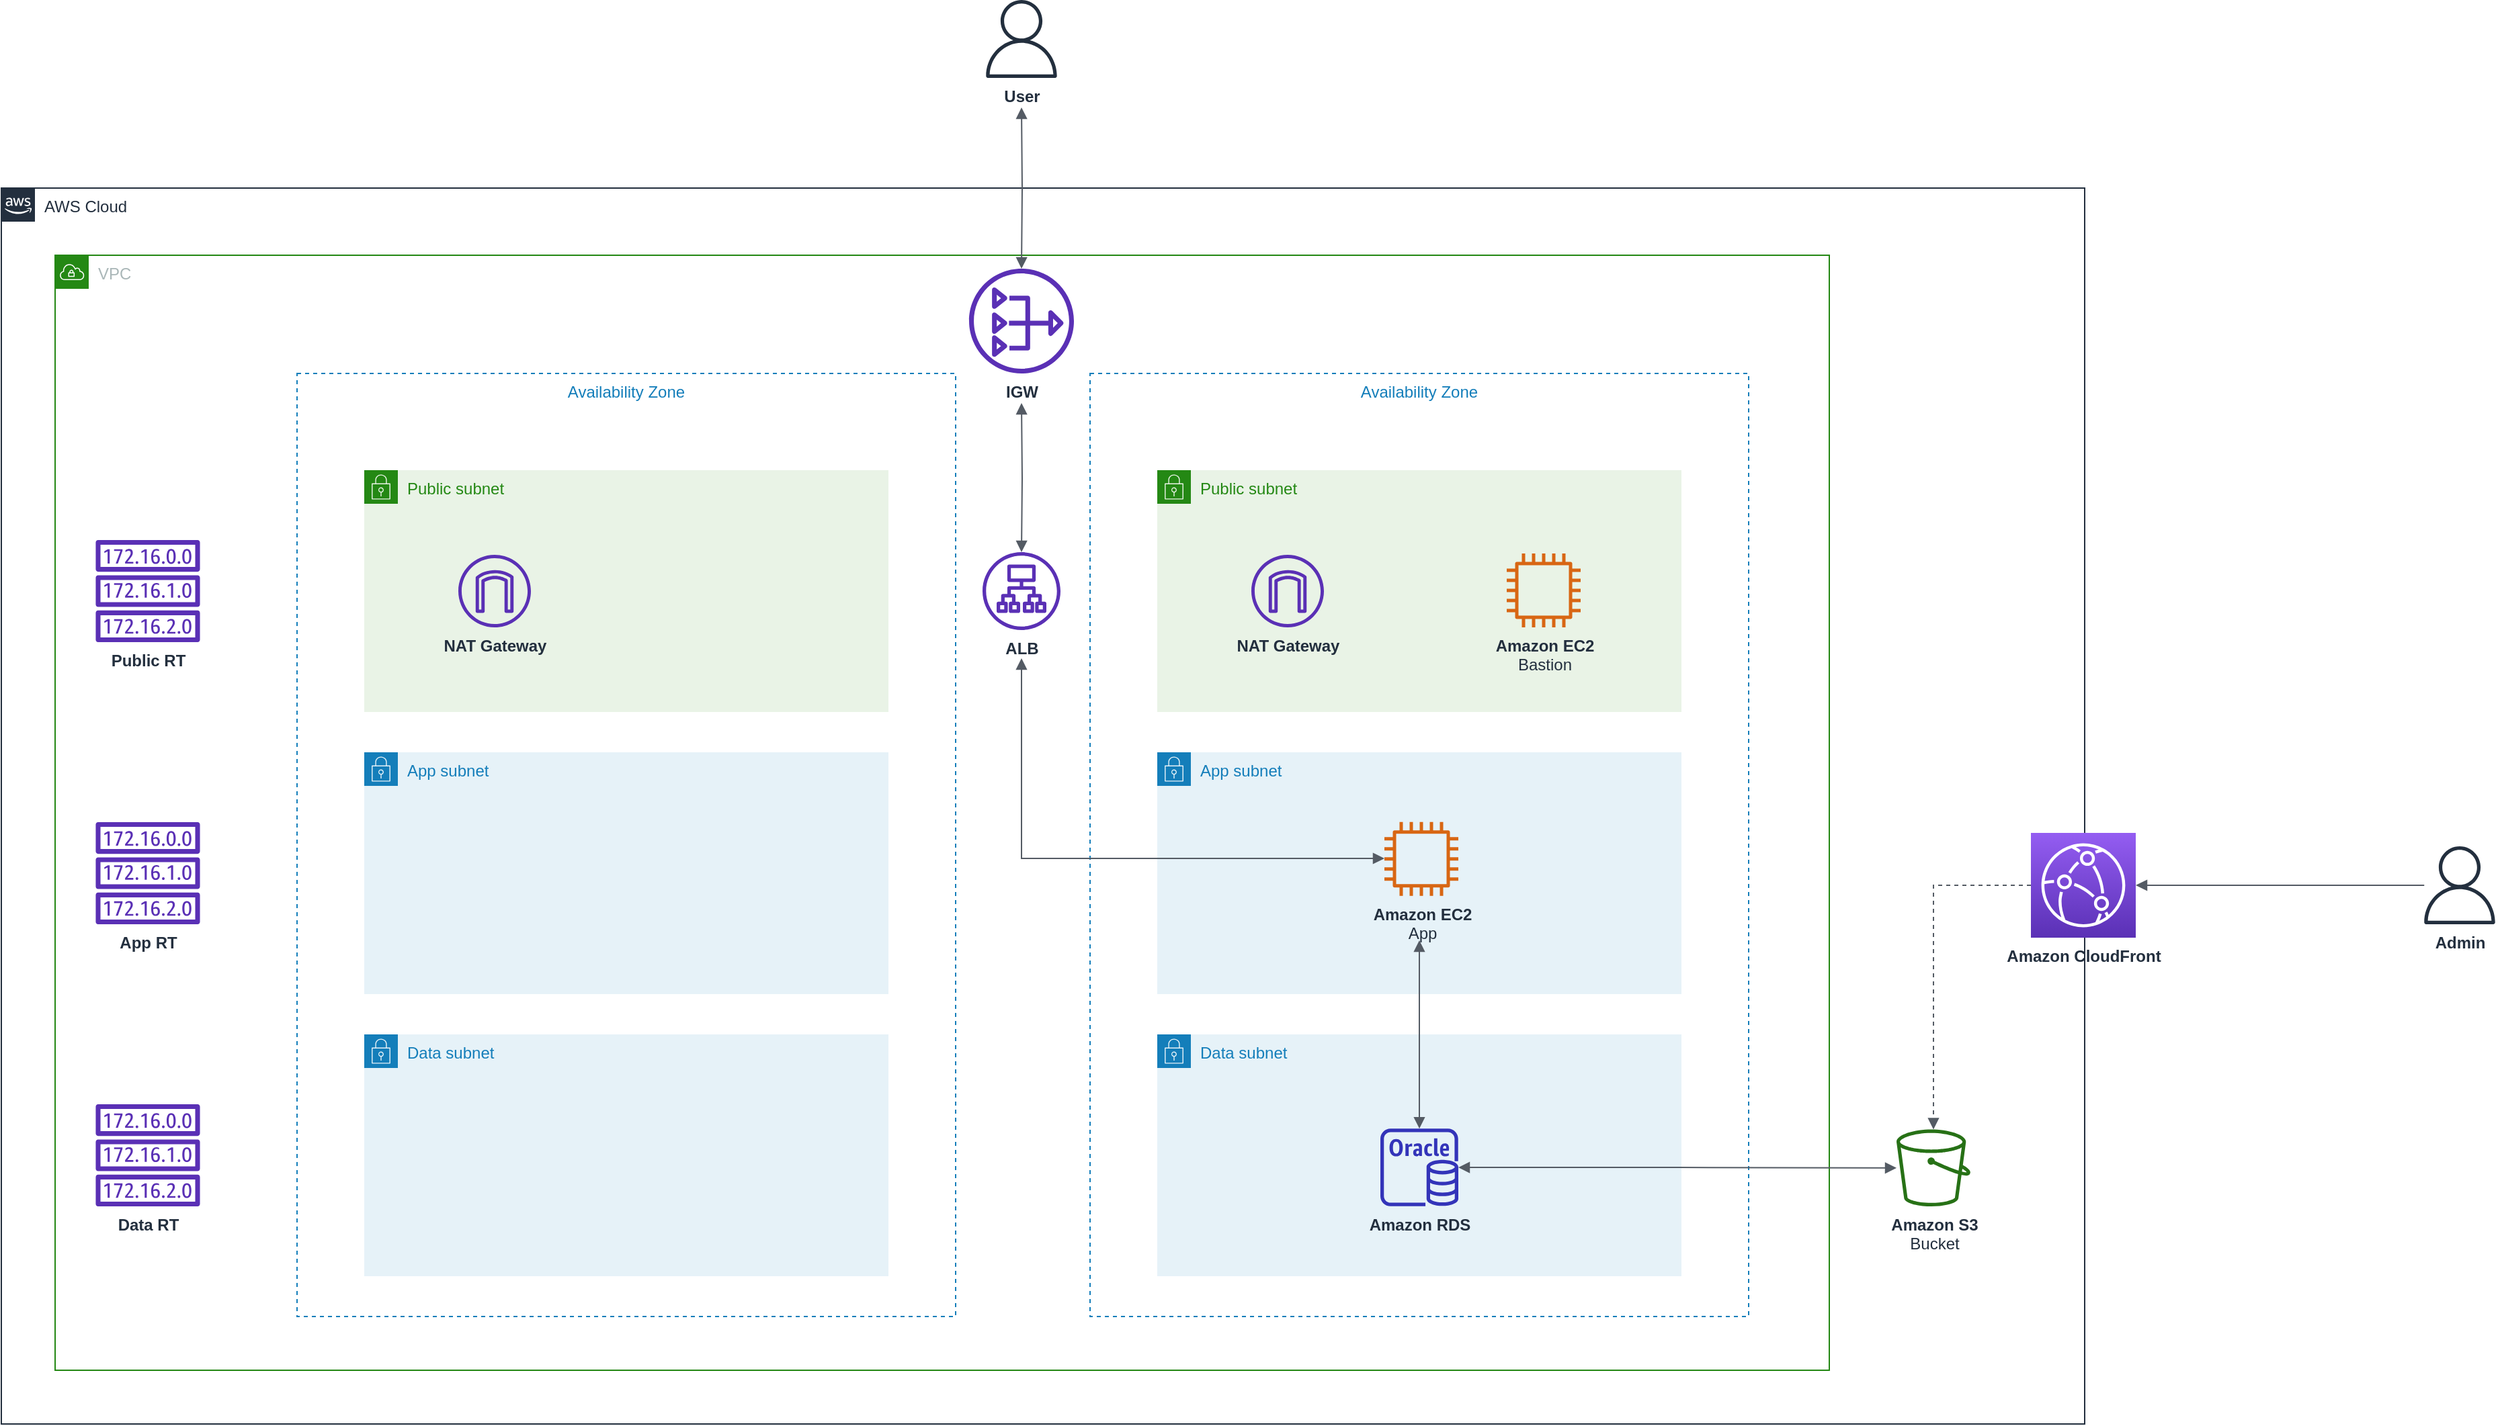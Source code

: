<mxfile version="12.8.5" type="device"><diagram id="YoWLxcEMp7R01B1T9whe" name="Page-1"><mxGraphModel dx="2672" dy="2356" grid="1" gridSize="10" guides="1" tooltips="1" connect="1" arrows="1" fold="1" page="1" pageScale="1" pageWidth="850" pageHeight="1100" math="0" shadow="0"><root><mxCell id="0"/><mxCell id="1" parent="0"/><mxCell id="yyjNZE8PCON6pHnL4-8W-1" value="Public subnet" style="points=[[0,0],[0.25,0],[0.5,0],[0.75,0],[1,0],[1,0.25],[1,0.5],[1,0.75],[1,1],[0.75,1],[0.5,1],[0.25,1],[0,1],[0,0.75],[0,0.5],[0,0.25]];outlineConnect=0;gradientColor=none;html=1;whiteSpace=wrap;fontSize=12;fontStyle=0;shape=mxgraph.aws4.group;grIcon=mxgraph.aws4.group_security_group;grStroke=0;strokeColor=#248814;fillColor=#E9F3E6;verticalAlign=top;align=left;spacingLeft=30;fontColor=#248814;dashed=0;" vertex="1" parent="1"><mxGeometry x="-200" y="30" width="390" height="180" as="geometry"/></mxCell><mxCell id="yyjNZE8PCON6pHnL4-8W-2" value="App subnet" style="points=[[0,0],[0.25,0],[0.5,0],[0.75,0],[1,0],[1,0.25],[1,0.5],[1,0.75],[1,1],[0.75,1],[0.5,1],[0.25,1],[0,1],[0,0.75],[0,0.5],[0,0.25]];outlineConnect=0;gradientColor=none;html=1;whiteSpace=wrap;fontSize=12;fontStyle=0;shape=mxgraph.aws4.group;grIcon=mxgraph.aws4.group_security_group;grStroke=0;strokeColor=#147EBA;fillColor=#E6F2F8;verticalAlign=top;align=left;spacingLeft=30;fontColor=#147EBA;dashed=0;" vertex="1" parent="1"><mxGeometry x="-200" y="240" width="390" height="180" as="geometry"/></mxCell><mxCell id="yyjNZE8PCON6pHnL4-8W-4" value="&lt;b&gt;Public RT&lt;/b&gt;" style="outlineConnect=0;fontColor=#232F3E;gradientColor=none;fillColor=#5A30B5;strokeColor=none;dashed=0;verticalLabelPosition=bottom;verticalAlign=top;align=center;html=1;fontSize=12;fontStyle=0;aspect=fixed;pointerEvents=1;shape=mxgraph.aws4.route_table;" vertex="1" parent="1"><mxGeometry x="-400" y="82" width="78" height="76" as="geometry"/></mxCell><mxCell id="yyjNZE8PCON6pHnL4-8W-5" value="&lt;b&gt;App RT&lt;/b&gt;" style="outlineConnect=0;fontColor=#232F3E;gradientColor=none;fillColor=#5A30B5;strokeColor=none;dashed=0;verticalLabelPosition=bottom;verticalAlign=top;align=center;html=1;fontSize=12;fontStyle=0;aspect=fixed;pointerEvents=1;shape=mxgraph.aws4.route_table;" vertex="1" parent="1"><mxGeometry x="-400" y="292" width="78" height="76" as="geometry"/></mxCell><mxCell id="yyjNZE8PCON6pHnL4-8W-6" value="&lt;b&gt;Data RT&lt;/b&gt;" style="outlineConnect=0;fontColor=#232F3E;gradientColor=none;fillColor=#5A30B5;strokeColor=none;dashed=0;verticalLabelPosition=bottom;verticalAlign=top;align=center;html=1;fontSize=12;fontStyle=0;aspect=fixed;pointerEvents=1;shape=mxgraph.aws4.route_table;" vertex="1" parent="1"><mxGeometry x="-400" y="502" width="78" height="76" as="geometry"/></mxCell><mxCell id="yyjNZE8PCON6pHnL4-8W-7" value="Availability Zone" style="fillColor=none;strokeColor=#147EBA;dashed=1;verticalAlign=top;fontStyle=0;fontColor=#147EBA;" vertex="1" parent="1"><mxGeometry x="-250" y="-42" width="490" height="702" as="geometry"/></mxCell><mxCell id="yyjNZE8PCON6pHnL4-8W-8" value="VPC" style="points=[[0,0],[0.25,0],[0.5,0],[0.75,0],[1,0],[1,0.25],[1,0.5],[1,0.75],[1,1],[0.75,1],[0.5,1],[0.25,1],[0,1],[0,0.75],[0,0.5],[0,0.25]];outlineConnect=0;gradientColor=none;html=1;whiteSpace=wrap;fontSize=12;fontStyle=0;shape=mxgraph.aws4.group;grIcon=mxgraph.aws4.group_vpc;strokeColor=#248814;fillColor=none;verticalAlign=top;align=left;spacingLeft=30;fontColor=#AAB7B8;dashed=0;" vertex="1" parent="1"><mxGeometry x="-430" y="-130" width="1320" height="830" as="geometry"/></mxCell><mxCell id="yyjNZE8PCON6pHnL4-8W-9" value="AWS Cloud" style="points=[[0,0],[0.25,0],[0.5,0],[0.75,0],[1,0],[1,0.25],[1,0.5],[1,0.75],[1,1],[0.75,1],[0.5,1],[0.25,1],[0,1],[0,0.75],[0,0.5],[0,0.25]];outlineConnect=0;gradientColor=none;html=1;whiteSpace=wrap;fontSize=12;fontStyle=0;shape=mxgraph.aws4.group;grIcon=mxgraph.aws4.group_aws_cloud_alt;strokeColor=#232F3E;fillColor=none;verticalAlign=top;align=left;spacingLeft=30;fontColor=#232F3E;dashed=0;" vertex="1" parent="1"><mxGeometry x="-470" y="-180" width="1550" height="920" as="geometry"/></mxCell><mxCell id="yyjNZE8PCON6pHnL4-8W-10" value="&lt;b&gt;IGW&lt;/b&gt;" style="outlineConnect=0;fontColor=#232F3E;gradientColor=none;fillColor=#5A30B5;strokeColor=none;dashed=0;verticalLabelPosition=bottom;verticalAlign=top;align=center;html=1;fontSize=12;fontStyle=0;aspect=fixed;pointerEvents=1;shape=mxgraph.aws4.nat_gateway;" vertex="1" parent="1"><mxGeometry x="250" y="-120" width="78" height="78" as="geometry"/></mxCell><mxCell id="yyjNZE8PCON6pHnL4-8W-11" value="&lt;b&gt;NAT Gateway&lt;br&gt;&lt;/b&gt;" style="outlineConnect=0;fontColor=#232F3E;gradientColor=none;fillColor=#5A30B5;strokeColor=none;dashed=0;verticalLabelPosition=bottom;verticalAlign=top;align=center;html=1;fontSize=12;fontStyle=0;aspect=fixed;pointerEvents=1;shape=mxgraph.aws4.internet_gateway;" vertex="1" parent="1"><mxGeometry x="-130" y="93" width="54" height="54" as="geometry"/></mxCell><mxCell id="yyjNZE8PCON6pHnL4-8W-13" value="&lt;div&gt;&lt;b&gt;Amazon S3&lt;/b&gt;&lt;/div&gt;Bucket" style="outlineConnect=0;fontColor=#232F3E;gradientColor=none;fillColor=#277116;strokeColor=none;dashed=0;verticalLabelPosition=bottom;verticalAlign=top;align=center;html=1;fontSize=12;fontStyle=0;aspect=fixed;pointerEvents=1;shape=mxgraph.aws4.bucket;" vertex="1" parent="1"><mxGeometry x="940" y="520.8" width="55" height="57.2" as="geometry"/></mxCell><mxCell id="yyjNZE8PCON6pHnL4-8W-15" value="Data subnet" style="points=[[0,0],[0.25,0],[0.5,0],[0.75,0],[1,0],[1,0.25],[1,0.5],[1,0.75],[1,1],[0.75,1],[0.5,1],[0.25,1],[0,1],[0,0.75],[0,0.5],[0,0.25]];outlineConnect=0;gradientColor=none;html=1;whiteSpace=wrap;fontSize=12;fontStyle=0;shape=mxgraph.aws4.group;grIcon=mxgraph.aws4.group_security_group;grStroke=0;strokeColor=#147EBA;fillColor=#E6F2F8;verticalAlign=top;align=left;spacingLeft=30;fontColor=#147EBA;dashed=0;" vertex="1" parent="1"><mxGeometry x="-200" y="450" width="390" height="180" as="geometry"/></mxCell><mxCell id="yyjNZE8PCON6pHnL4-8W-16" value="Public subnet" style="points=[[0,0],[0.25,0],[0.5,0],[0.75,0],[1,0],[1,0.25],[1,0.5],[1,0.75],[1,1],[0.75,1],[0.5,1],[0.25,1],[0,1],[0,0.75],[0,0.5],[0,0.25]];outlineConnect=0;gradientColor=none;html=1;whiteSpace=wrap;fontSize=12;fontStyle=0;shape=mxgraph.aws4.group;grIcon=mxgraph.aws4.group_security_group;grStroke=0;strokeColor=#248814;fillColor=#E9F3E6;verticalAlign=top;align=left;spacingLeft=30;fontColor=#248814;dashed=0;" vertex="1" parent="1"><mxGeometry x="390" y="30" width="390" height="180" as="geometry"/></mxCell><mxCell id="yyjNZE8PCON6pHnL4-8W-17" value="App subnet" style="points=[[0,0],[0.25,0],[0.5,0],[0.75,0],[1,0],[1,0.25],[1,0.5],[1,0.75],[1,1],[0.75,1],[0.5,1],[0.25,1],[0,1],[0,0.75],[0,0.5],[0,0.25]];outlineConnect=0;gradientColor=none;html=1;whiteSpace=wrap;fontSize=12;fontStyle=0;shape=mxgraph.aws4.group;grIcon=mxgraph.aws4.group_security_group;grStroke=0;strokeColor=#147EBA;fillColor=#E6F2F8;verticalAlign=top;align=left;spacingLeft=30;fontColor=#147EBA;dashed=0;" vertex="1" parent="1"><mxGeometry x="390" y="240" width="390" height="180" as="geometry"/></mxCell><mxCell id="yyjNZE8PCON6pHnL4-8W-18" value="Availability Zone" style="fillColor=none;strokeColor=#147EBA;dashed=1;verticalAlign=top;fontStyle=0;fontColor=#147EBA;" vertex="1" parent="1"><mxGeometry x="340" y="-42" width="490" height="702" as="geometry"/></mxCell><mxCell id="yyjNZE8PCON6pHnL4-8W-19" value="&lt;b&gt;NAT Gateway&lt;br&gt;&lt;/b&gt;" style="outlineConnect=0;fontColor=#232F3E;gradientColor=none;fillColor=#5A30B5;strokeColor=none;dashed=0;verticalLabelPosition=bottom;verticalAlign=top;align=center;html=1;fontSize=12;fontStyle=0;aspect=fixed;pointerEvents=1;shape=mxgraph.aws4.internet_gateway;" vertex="1" parent="1"><mxGeometry x="460" y="93" width="54" height="54" as="geometry"/></mxCell><mxCell id="yyjNZE8PCON6pHnL4-8W-20" value="Data subnet" style="points=[[0,0],[0.25,0],[0.5,0],[0.75,0],[1,0],[1,0.25],[1,0.5],[1,0.75],[1,1],[0.75,1],[0.5,1],[0.25,1],[0,1],[0,0.75],[0,0.5],[0,0.25]];outlineConnect=0;gradientColor=none;html=1;whiteSpace=wrap;fontSize=12;fontStyle=0;shape=mxgraph.aws4.group;grIcon=mxgraph.aws4.group_security_group;grStroke=0;strokeColor=#147EBA;fillColor=#E6F2F8;verticalAlign=top;align=left;spacingLeft=30;fontColor=#147EBA;dashed=0;" vertex="1" parent="1"><mxGeometry x="390" y="450" width="390" height="180" as="geometry"/></mxCell><mxCell id="yyjNZE8PCON6pHnL4-8W-22" value="&lt;b&gt;Amazon CloudFront&lt;br&gt;&lt;/b&gt;" style="outlineConnect=0;fontColor=#232F3E;gradientColor=#945DF2;gradientDirection=north;fillColor=#5A30B5;strokeColor=#ffffff;dashed=0;verticalLabelPosition=bottom;verticalAlign=top;align=center;html=1;fontSize=12;fontStyle=0;aspect=fixed;shape=mxgraph.aws4.resourceIcon;resIcon=mxgraph.aws4.cloudfront;" vertex="1" parent="1"><mxGeometry x="1040" y="300" width="78" height="78" as="geometry"/></mxCell><mxCell id="yyjNZE8PCON6pHnL4-8W-23" value="&lt;b&gt;Admin&lt;/b&gt;" style="outlineConnect=0;fontColor=#232F3E;gradientColor=none;fillColor=#232F3E;strokeColor=none;dashed=0;verticalLabelPosition=bottom;verticalAlign=top;align=center;html=1;fontSize=12;fontStyle=0;aspect=fixed;pointerEvents=1;shape=mxgraph.aws4.user;" vertex="1" parent="1"><mxGeometry x="1330" y="310" width="58" height="58" as="geometry"/></mxCell><mxCell id="yyjNZE8PCON6pHnL4-8W-25" value="&lt;div&gt;&lt;b&gt;Amazon EC2&lt;/b&gt;&lt;/div&gt;Bastion" style="outlineConnect=0;fontColor=#232F3E;gradientColor=none;fillColor=#D86613;strokeColor=none;dashed=0;verticalLabelPosition=bottom;verticalAlign=top;align=center;html=1;fontSize=12;fontStyle=0;aspect=fixed;pointerEvents=1;shape=mxgraph.aws4.instance2;" vertex="1" parent="1"><mxGeometry x="650" y="92" width="55" height="55" as="geometry"/></mxCell><mxCell id="yyjNZE8PCON6pHnL4-8W-14" value="&lt;div&gt;&lt;b&gt;Amazon RDS&lt;/b&gt;&lt;/div&gt;" style="outlineConnect=0;fontColor=#232F3E;gradientColor=none;fillColor=#3334B9;strokeColor=none;dashed=0;verticalLabelPosition=bottom;verticalAlign=top;align=center;html=1;fontSize=12;fontStyle=0;aspect=fixed;pointerEvents=1;shape=mxgraph.aws4.rds_oracle_instance;" vertex="1" parent="1"><mxGeometry x="556" y="520" width="58" height="58" as="geometry"/></mxCell><mxCell id="yyjNZE8PCON6pHnL4-8W-21" value="&lt;div&gt;&lt;b&gt;Amazon EC2&lt;/b&gt;&lt;/div&gt;&lt;div&gt;App&lt;br&gt;&lt;/div&gt;" style="outlineConnect=0;fontColor=#232F3E;gradientColor=none;fillColor=#D86613;strokeColor=none;dashed=0;verticalLabelPosition=bottom;verticalAlign=top;align=center;html=1;fontSize=12;fontStyle=0;aspect=fixed;pointerEvents=1;shape=mxgraph.aws4.instance2;" vertex="1" parent="1"><mxGeometry x="559" y="291.9" width="55" height="55" as="geometry"/></mxCell><mxCell id="yyjNZE8PCON6pHnL4-8W-26" value="" style="edgeStyle=orthogonalEdgeStyle;html=1;endArrow=block;elbow=vertical;startArrow=none;endFill=1;strokeColor=#545B64;rounded=0;" edge="1" parent="1" source="yyjNZE8PCON6pHnL4-8W-23" target="yyjNZE8PCON6pHnL4-8W-22"><mxGeometry width="100" relative="1" as="geometry"><mxPoint x="1260" y="480" as="sourcePoint"/><mxPoint x="1360" y="480" as="targetPoint"/></mxGeometry></mxCell><mxCell id="yyjNZE8PCON6pHnL4-8W-27" value="" style="edgeStyle=orthogonalEdgeStyle;html=1;endArrow=block;elbow=vertical;startArrow=none;endFill=1;strokeColor=#545B64;rounded=0;dashed=1;" edge="1" parent="1" source="yyjNZE8PCON6pHnL4-8W-22" target="yyjNZE8PCON6pHnL4-8W-13"><mxGeometry width="100" relative="1" as="geometry"><mxPoint x="1250" y="530" as="sourcePoint"/><mxPoint x="1350" y="530" as="targetPoint"/></mxGeometry></mxCell><mxCell id="yyjNZE8PCON6pHnL4-8W-28" value="" style="edgeStyle=orthogonalEdgeStyle;html=1;endArrow=block;elbow=vertical;startArrow=block;startFill=1;endFill=1;strokeColor=#545B64;rounded=0;" edge="1" parent="1" source="yyjNZE8PCON6pHnL4-8W-14" target="yyjNZE8PCON6pHnL4-8W-13"><mxGeometry width="100" relative="1" as="geometry"><mxPoint x="1110" y="540" as="sourcePoint"/><mxPoint x="1210" y="540" as="targetPoint"/></mxGeometry></mxCell><mxCell id="yyjNZE8PCON6pHnL4-8W-29" value="" style="html=1;endArrow=block;elbow=vertical;startArrow=block;startFill=1;endFill=1;strokeColor=#545B64;rounded=0;" edge="1" parent="1" target="yyjNZE8PCON6pHnL4-8W-14"><mxGeometry width="100" relative="1" as="geometry"><mxPoint x="585" y="380" as="sourcePoint"/><mxPoint x="1450" y="540" as="targetPoint"/></mxGeometry></mxCell><mxCell id="yyjNZE8PCON6pHnL4-8W-31" value="&lt;b&gt;ALB&lt;/b&gt;" style="outlineConnect=0;fontColor=#232F3E;gradientColor=none;fillColor=#5A30B5;strokeColor=none;dashed=0;verticalLabelPosition=bottom;verticalAlign=top;align=center;html=1;fontSize=12;fontStyle=0;aspect=fixed;pointerEvents=1;shape=mxgraph.aws4.application_load_balancer;" vertex="1" parent="1"><mxGeometry x="260" y="91" width="58" height="58" as="geometry"/></mxCell><mxCell id="yyjNZE8PCON6pHnL4-8W-32" value="" style="edgeStyle=orthogonalEdgeStyle;html=1;endArrow=block;elbow=vertical;startArrow=block;startFill=1;endFill=1;strokeColor=#545B64;rounded=0;" edge="1" parent="1" target="yyjNZE8PCON6pHnL4-8W-31"><mxGeometry width="100" relative="1" as="geometry"><mxPoint x="289" y="-20" as="sourcePoint"/><mxPoint x="460" y="-200" as="targetPoint"/></mxGeometry></mxCell><mxCell id="yyjNZE8PCON6pHnL4-8W-33" value="" style="edgeStyle=orthogonalEdgeStyle;html=1;endArrow=block;elbow=vertical;startArrow=block;startFill=1;endFill=1;strokeColor=#545B64;rounded=0;" edge="1" parent="1" target="yyjNZE8PCON6pHnL4-8W-21"><mxGeometry width="100" relative="1" as="geometry"><mxPoint x="289" y="170" as="sourcePoint"/><mxPoint x="390" y="260" as="targetPoint"/><Array as="points"><mxPoint x="289" y="319"/></Array></mxGeometry></mxCell><mxCell id="yyjNZE8PCON6pHnL4-8W-36" value="" style="edgeStyle=orthogonalEdgeStyle;html=1;endArrow=block;elbow=vertical;startArrow=block;startFill=1;endFill=1;strokeColor=#545B64;rounded=0;" edge="1" parent="1" target="yyjNZE8PCON6pHnL4-8W-10"><mxGeometry width="100" relative="1" as="geometry"><mxPoint x="289" y="-240" as="sourcePoint"/><mxPoint x="580" y="-390" as="targetPoint"/></mxGeometry></mxCell><mxCell id="yyjNZE8PCON6pHnL4-8W-24" value="&lt;b&gt;User&lt;/b&gt;" style="outlineConnect=0;fontColor=#232F3E;gradientColor=none;fillColor=#232F3E;strokeColor=none;dashed=0;verticalLabelPosition=bottom;verticalAlign=top;align=center;html=1;fontSize=12;fontStyle=0;aspect=fixed;pointerEvents=1;shape=mxgraph.aws4.user;" vertex="1" parent="1"><mxGeometry x="260" y="-320" width="58" height="58" as="geometry"/></mxCell></root></mxGraphModel></diagram></mxfile>